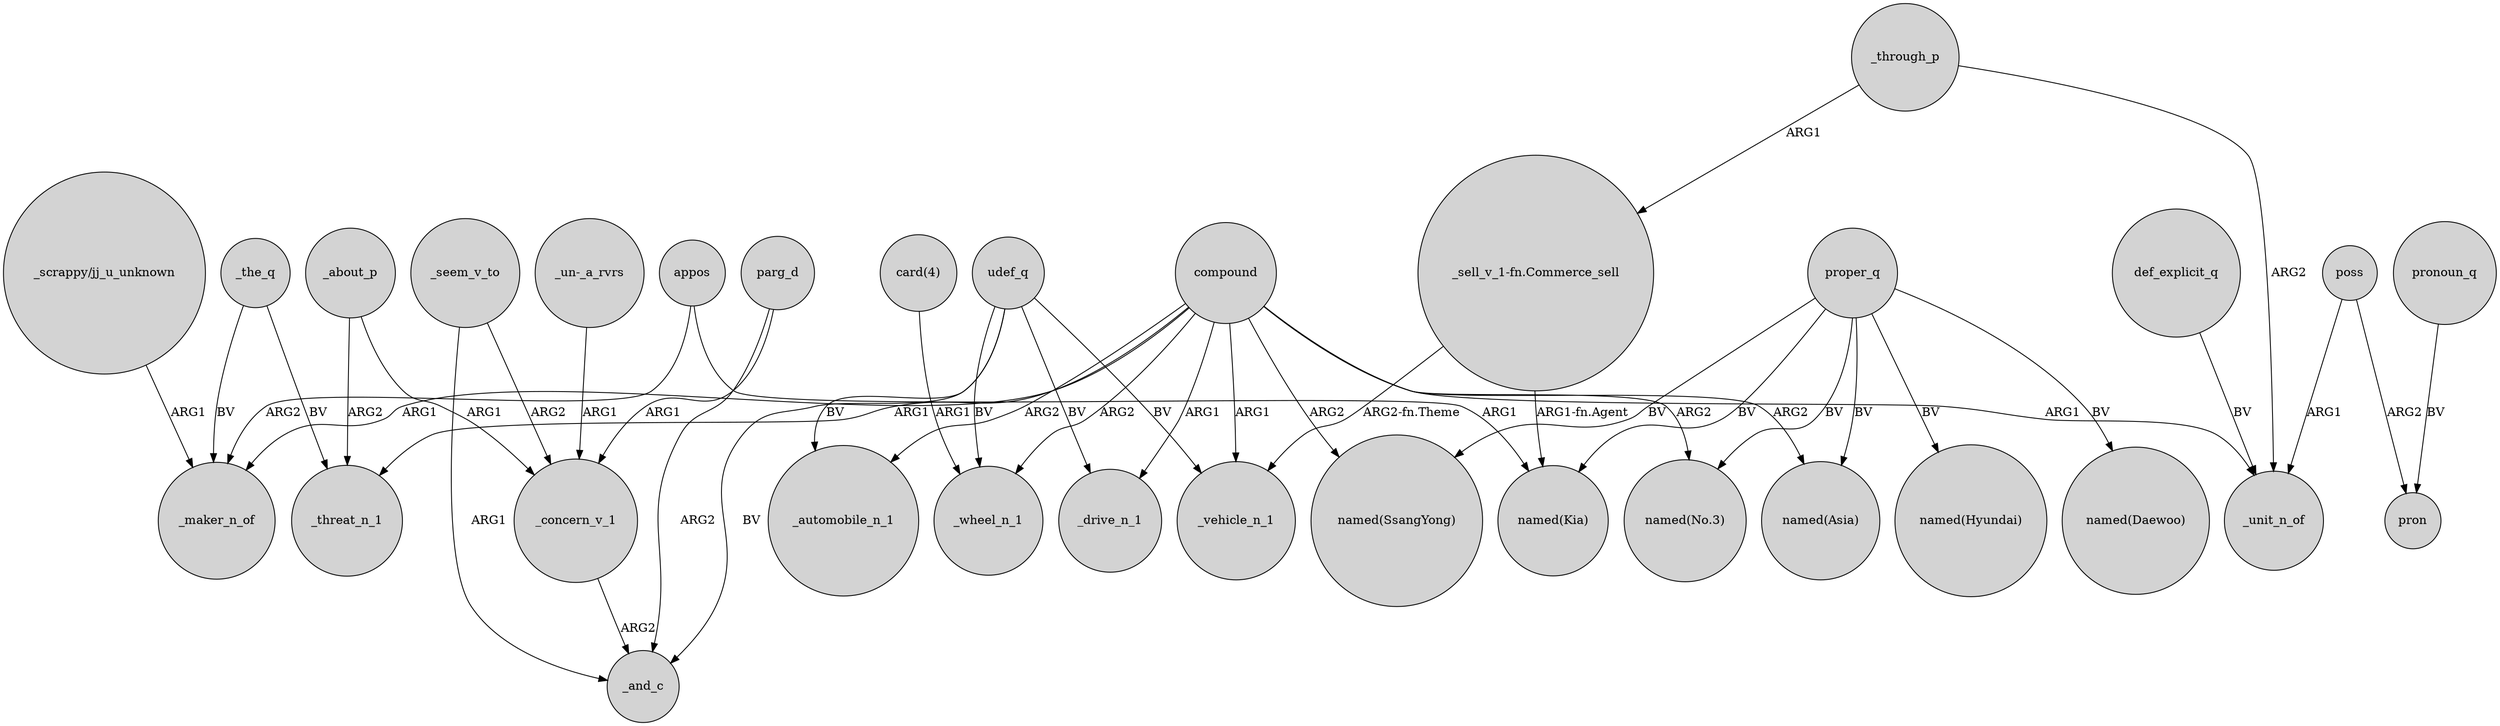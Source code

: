digraph {
	node [shape=circle style=filled]
	proper_q -> "named(Daewoo)" [label=BV]
	_seem_v_to -> _concern_v_1 [label=ARG2]
	poss -> pron [label=ARG2]
	"_scrappy/jj_u_unknown" -> _maker_n_of [label=ARG1]
	proper_q -> "named(No.3)" [label=BV]
	def_explicit_q -> _unit_n_of [label=BV]
	compound -> _unit_n_of [label=ARG1]
	"card(4)" -> _wheel_n_1 [label=ARG1]
	udef_q -> _automobile_n_1 [label=BV]
	proper_q -> "named(Kia)" [label=BV]
	proper_q -> "named(Hyundai)" [label=BV]
	compound -> _threat_n_1 [label=ARG1]
	_the_q -> _threat_n_1 [label=BV]
	compound -> _maker_n_of [label=ARG1]
	"_sell_v_1-fn.Commerce_sell" -> _vehicle_n_1 [label="ARG2-fn.Theme"]
	udef_q -> _wheel_n_1 [label=BV]
	_the_q -> _maker_n_of [label=BV]
	udef_q -> _vehicle_n_1 [label=BV]
	compound -> _vehicle_n_1 [label=ARG1]
	parg_d -> _and_c [label=ARG2]
	appos -> "named(Kia)" [label=ARG1]
	appos -> _maker_n_of [label=ARG2]
	compound -> _drive_n_1 [label=ARG1]
	udef_q -> _drive_n_1 [label=BV]
	compound -> "named(SsangYong)" [label=ARG2]
	pronoun_q -> pron [label=BV]
	_seem_v_to -> _and_c [label=ARG1]
	_about_p -> _threat_n_1 [label=ARG2]
	_through_p -> "_sell_v_1-fn.Commerce_sell" [label=ARG1]
	compound -> "named(Asia)" [label=ARG2]
	poss -> _unit_n_of [label=ARG1]
	parg_d -> _concern_v_1 [label=ARG1]
	compound -> _automobile_n_1 [label=ARG2]
	_concern_v_1 -> _and_c [label=ARG2]
	"_un-_a_rvrs" -> _concern_v_1 [label=ARG1]
	compound -> "named(No.3)" [label=ARG2]
	_about_p -> _concern_v_1 [label=ARG1]
	_through_p -> _unit_n_of [label=ARG2]
	"_sell_v_1-fn.Commerce_sell" -> "named(Kia)" [label="ARG1-fn.Agent"]
	udef_q -> _and_c [label=BV]
	proper_q -> "named(Asia)" [label=BV]
	proper_q -> "named(SsangYong)" [label=BV]
	compound -> _wheel_n_1 [label=ARG2]
}
